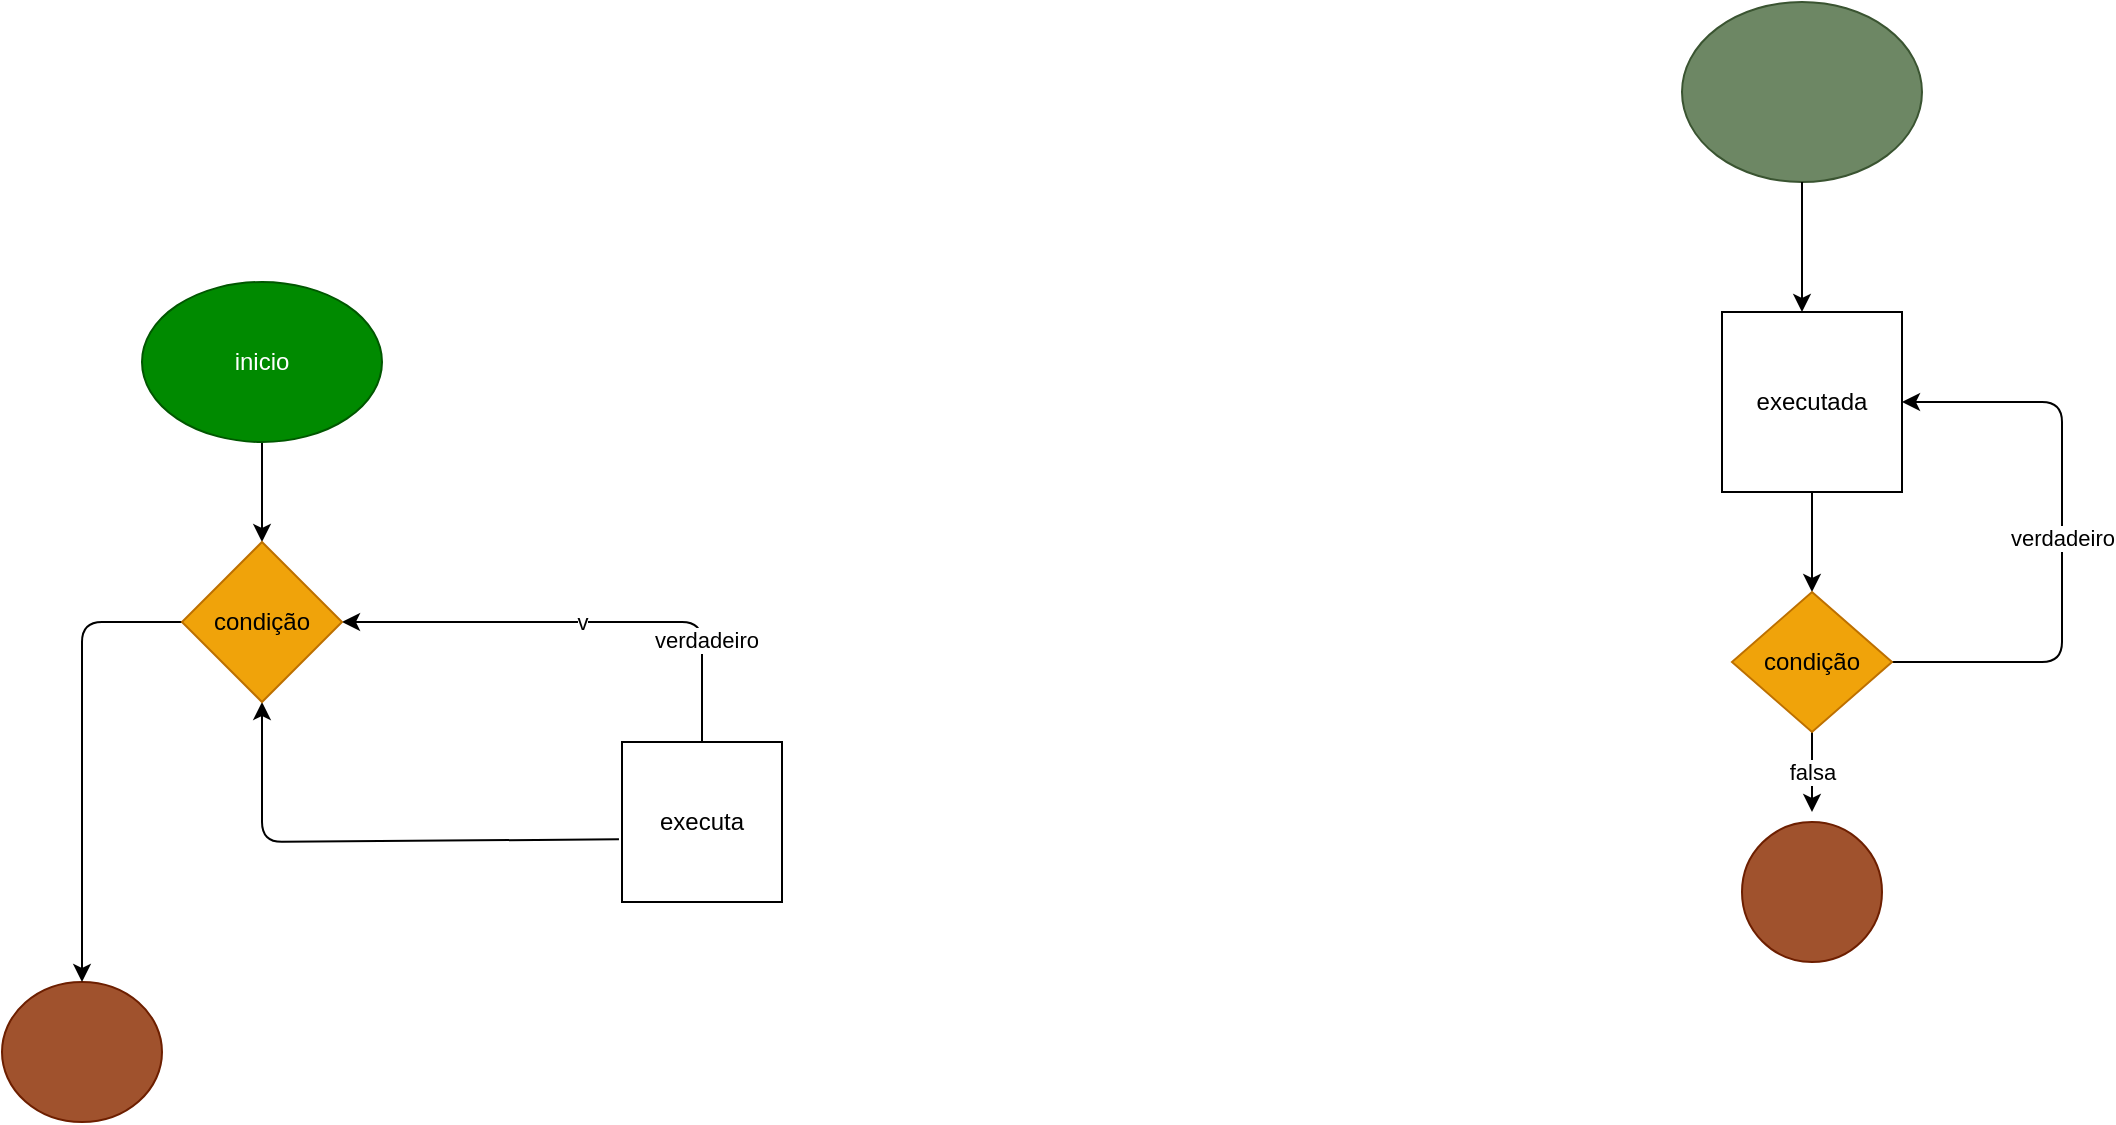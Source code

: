 <mxfile>
    <diagram id="WGES1KUT1p_4ddgzK-qU" name="Página-1">
        <mxGraphModel dx="1758" dy="1658" grid="1" gridSize="10" guides="1" tooltips="1" connect="1" arrows="1" fold="1" page="1" pageScale="1" pageWidth="850" pageHeight="1100" background="none" math="0" shadow="0">
            <root>
                <mxCell id="0"/>
                <mxCell id="1" parent="0"/>
                <mxCell id="tRw1tZgD3ZKrqJKn9G3x-38" value="" style="edgeStyle=none;html=1;" edge="1" parent="1" source="2" target="tRw1tZgD3ZKrqJKn9G3x-37">
                    <mxGeometry relative="1" as="geometry"/>
                </mxCell>
                <mxCell id="2" value="inicio" style="ellipse;whiteSpace=wrap;html=1;fillColor=#008a00;fontColor=#ffffff;strokeColor=#005700;" vertex="1" parent="1">
                    <mxGeometry x="-770" y="40" width="120" height="80" as="geometry"/>
                </mxCell>
                <mxCell id="tRw1tZgD3ZKrqJKn9G3x-7" style="edgeStyle=none;html=1;exitX=0.5;exitY=0;exitDx=0;exitDy=0;" edge="1" parent="1">
                    <mxGeometry relative="1" as="geometry">
                        <mxPoint x="70" y="160" as="targetPoint"/>
                        <mxPoint x="70" y="160" as="sourcePoint"/>
                    </mxGeometry>
                </mxCell>
                <mxCell id="tRw1tZgD3ZKrqJKn9G3x-40" style="edgeStyle=none;html=1;exitX=-0.019;exitY=0.608;exitDx=0;exitDy=0;entryX=0.5;entryY=1;entryDx=0;entryDy=0;exitPerimeter=0;" edge="1" parent="1" source="tRw1tZgD3ZKrqJKn9G3x-11" target="tRw1tZgD3ZKrqJKn9G3x-37">
                    <mxGeometry relative="1" as="geometry">
                        <mxPoint x="-710" y="320" as="targetPoint"/>
                        <Array as="points">
                            <mxPoint x="-710" y="320"/>
                        </Array>
                    </mxGeometry>
                </mxCell>
                <mxCell id="tRw1tZgD3ZKrqJKn9G3x-44" value="v" style="edgeStyle=none;html=1;exitX=0.5;exitY=0;exitDx=0;exitDy=0;entryX=1;entryY=0.5;entryDx=0;entryDy=0;" edge="1" parent="1" source="tRw1tZgD3ZKrqJKn9G3x-11" target="tRw1tZgD3ZKrqJKn9G3x-37">
                    <mxGeometry relative="1" as="geometry">
                        <Array as="points">
                            <mxPoint x="-490" y="210"/>
                        </Array>
                    </mxGeometry>
                </mxCell>
                <mxCell id="tRw1tZgD3ZKrqJKn9G3x-45" value="verdadeiro" style="edgeLabel;html=1;align=center;verticalAlign=middle;resizable=0;points=[];" vertex="1" connectable="0" parent="tRw1tZgD3ZKrqJKn9G3x-44">
                    <mxGeometry x="-0.576" y="-2" relative="1" as="geometry">
                        <mxPoint as="offset"/>
                    </mxGeometry>
                </mxCell>
                <mxCell id="tRw1tZgD3ZKrqJKn9G3x-11" value="executa" style="whiteSpace=wrap;html=1;aspect=fixed;" vertex="1" parent="1">
                    <mxGeometry x="-530" y="270" width="80" height="80" as="geometry"/>
                </mxCell>
                <mxCell id="tRw1tZgD3ZKrqJKn9G3x-14" value="" style="ellipse;whiteSpace=wrap;html=1;fillColor=#a0522d;fontColor=#ffffff;strokeColor=#6D1F00;" vertex="1" parent="1">
                    <mxGeometry x="-840" y="390" width="80" height="70" as="geometry"/>
                </mxCell>
                <mxCell id="tRw1tZgD3ZKrqJKn9G3x-15" value="" style="ellipse;whiteSpace=wrap;html=1;fillColor=#6d8764;fontColor=#ffffff;strokeColor=#3A5431;" vertex="1" parent="1">
                    <mxGeometry y="-100" width="120" height="90" as="geometry"/>
                </mxCell>
                <mxCell id="tRw1tZgD3ZKrqJKn9G3x-21" value="" style="ellipse;whiteSpace=wrap;html=1;fillColor=#a0522d;fontColor=#ffffff;strokeColor=#6D1F00;" vertex="1" parent="1">
                    <mxGeometry x="30" y="310" width="70" height="70" as="geometry"/>
                </mxCell>
                <mxCell id="tRw1tZgD3ZKrqJKn9G3x-25" style="edgeStyle=none;html=1;exitX=0.5;exitY=0;exitDx=0;exitDy=0;" edge="1" parent="1">
                    <mxGeometry relative="1" as="geometry">
                        <mxPoint x="-480" y="180" as="targetPoint"/>
                        <mxPoint x="-480" y="180" as="sourcePoint"/>
                    </mxGeometry>
                </mxCell>
                <mxCell id="tRw1tZgD3ZKrqJKn9G3x-30" style="edgeStyle=none;html=1;" edge="1" parent="1">
                    <mxGeometry relative="1" as="geometry">
                        <mxPoint x="60" y="55" as="targetPoint"/>
                        <mxPoint x="60" y="-10" as="sourcePoint"/>
                    </mxGeometry>
                </mxCell>
                <mxCell id="tRw1tZgD3ZKrqJKn9G3x-31" style="edgeStyle=none;html=1;exitX=0.5;exitY=1;exitDx=0;exitDy=0;" edge="1" parent="1" source="tRw1tZgD3ZKrqJKn9G3x-32">
                    <mxGeometry relative="1" as="geometry">
                        <mxPoint x="65" y="195" as="targetPoint"/>
                    </mxGeometry>
                </mxCell>
                <mxCell id="tRw1tZgD3ZKrqJKn9G3x-32" value="executada" style="whiteSpace=wrap;html=1;aspect=fixed;" vertex="1" parent="1">
                    <mxGeometry x="20" y="55" width="90" height="90" as="geometry"/>
                </mxCell>
                <mxCell id="tRw1tZgD3ZKrqJKn9G3x-33" value="falsa" style="edgeStyle=none;html=1;exitX=0.5;exitY=1;exitDx=0;exitDy=0;" edge="1" parent="1" source="tRw1tZgD3ZKrqJKn9G3x-35">
                    <mxGeometry relative="1" as="geometry">
                        <mxPoint x="65" y="305" as="targetPoint"/>
                    </mxGeometry>
                </mxCell>
                <mxCell id="tRw1tZgD3ZKrqJKn9G3x-34" value="verdadeiro" style="edgeStyle=none;html=1;exitX=1;exitY=0.5;exitDx=0;exitDy=0;entryX=1;entryY=0.5;entryDx=0;entryDy=0;" edge="1" parent="1" source="tRw1tZgD3ZKrqJKn9G3x-35" target="tRw1tZgD3ZKrqJKn9G3x-32">
                    <mxGeometry relative="1" as="geometry">
                        <mxPoint x="190" y="75" as="targetPoint"/>
                        <Array as="points">
                            <mxPoint x="190" y="230"/>
                            <mxPoint x="190" y="100"/>
                        </Array>
                    </mxGeometry>
                </mxCell>
                <mxCell id="tRw1tZgD3ZKrqJKn9G3x-35" value="condição" style="rhombus;whiteSpace=wrap;html=1;fillColor=#f0a30a;fontColor=#000000;strokeColor=#BD7000;" vertex="1" parent="1">
                    <mxGeometry x="25" y="195" width="80" height="70" as="geometry"/>
                </mxCell>
                <mxCell id="tRw1tZgD3ZKrqJKn9G3x-39" style="edgeStyle=none;html=1;exitX=0;exitY=0.5;exitDx=0;exitDy=0;entryX=0.5;entryY=0;entryDx=0;entryDy=0;" edge="1" parent="1" source="tRw1tZgD3ZKrqJKn9G3x-37" target="tRw1tZgD3ZKrqJKn9G3x-14">
                    <mxGeometry relative="1" as="geometry">
                        <mxPoint x="-800" y="210" as="targetPoint"/>
                        <Array as="points">
                            <mxPoint x="-800" y="210"/>
                        </Array>
                    </mxGeometry>
                </mxCell>
                <mxCell id="tRw1tZgD3ZKrqJKn9G3x-37" value="condição" style="rhombus;whiteSpace=wrap;html=1;fillColor=#f0a30a;fontColor=#000000;strokeColor=#BD7000;" vertex="1" parent="1">
                    <mxGeometry x="-750" y="170" width="80" height="80" as="geometry"/>
                </mxCell>
            </root>
        </mxGraphModel>
    </diagram>
</mxfile>